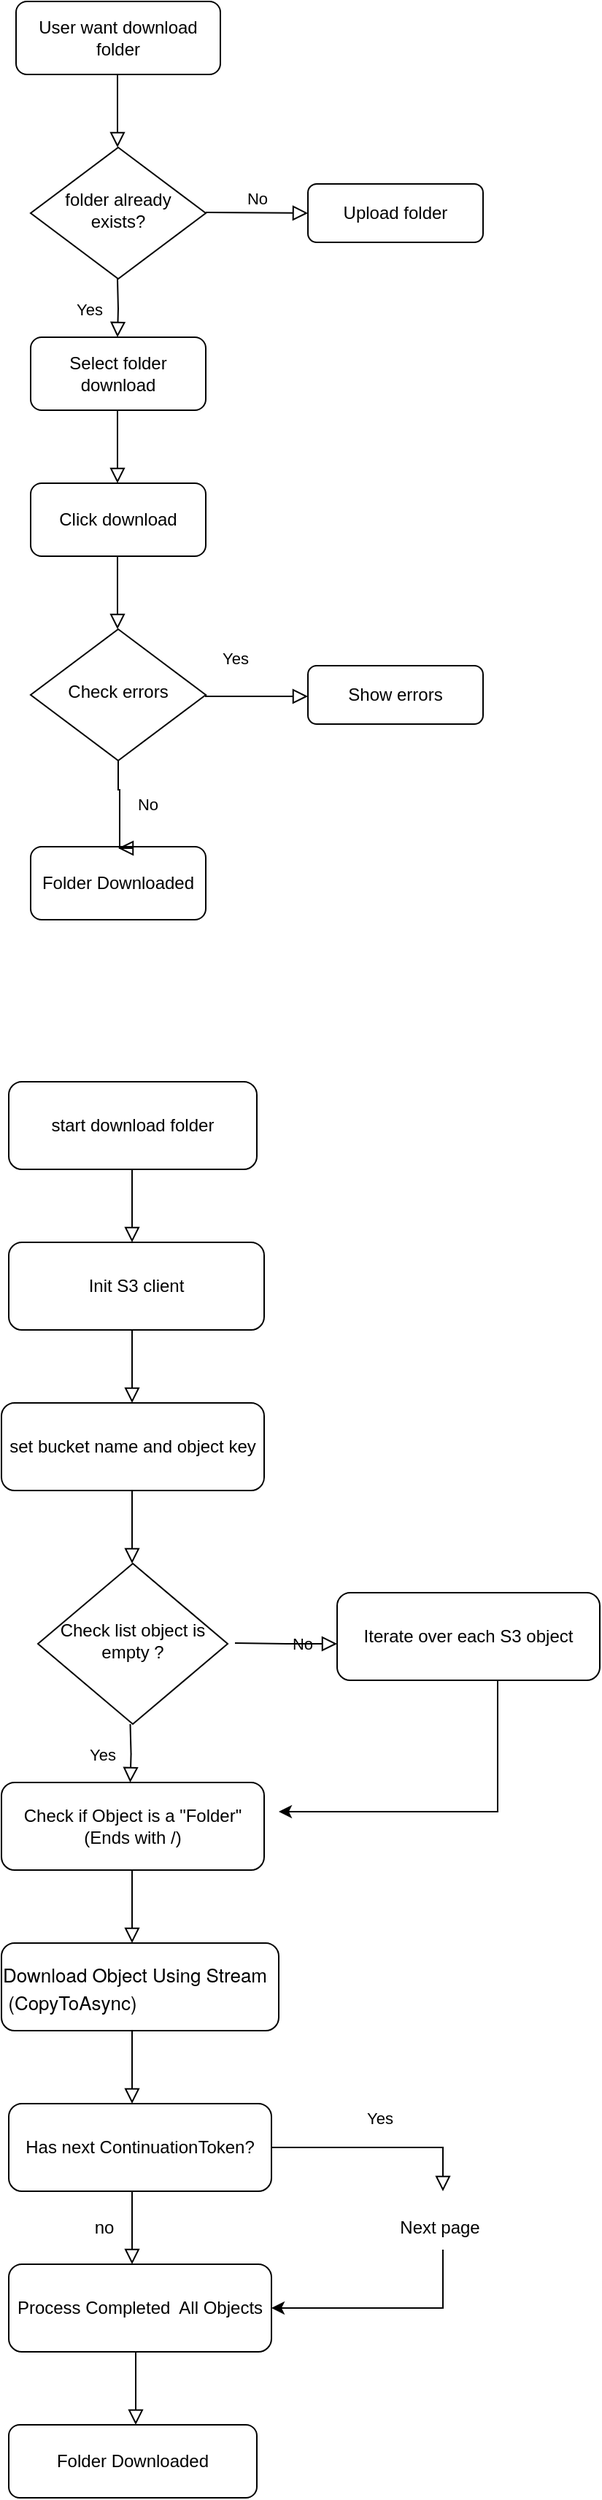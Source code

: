 <mxfile version="24.8.2">
  <diagram id="C5RBs43oDa-KdzZeNtuy" name="Page-1">
    <mxGraphModel dx="2074" dy="1070" grid="1" gridSize="10" guides="1" tooltips="1" connect="1" arrows="1" fold="1" page="1" pageScale="1" pageWidth="827" pageHeight="1169" math="0" shadow="0">
      <root>
        <mxCell id="WIyWlLk6GJQsqaUBKTNV-0" />
        <mxCell id="WIyWlLk6GJQsqaUBKTNV-1" parent="WIyWlLk6GJQsqaUBKTNV-0" />
        <mxCell id="GLVQwzxe723qBemCg7oc-0" value="User want download folder" style="rounded=1;whiteSpace=wrap;html=1;fontSize=12;glass=0;strokeWidth=1;shadow=0;" parent="WIyWlLk6GJQsqaUBKTNV-1" vertex="1">
          <mxGeometry x="30" y="10" width="140" height="50" as="geometry" />
        </mxCell>
        <mxCell id="GLVQwzxe723qBemCg7oc-1" value="Select folder download" style="rounded=1;whiteSpace=wrap;html=1;fontSize=12;glass=0;strokeWidth=1;shadow=0;" parent="WIyWlLk6GJQsqaUBKTNV-1" vertex="1">
          <mxGeometry x="40" y="240" width="120" height="50" as="geometry" />
        </mxCell>
        <mxCell id="GLVQwzxe723qBemCg7oc-3" value="Upload folder" style="rounded=1;whiteSpace=wrap;html=1;fontSize=12;glass=0;strokeWidth=1;shadow=0;" parent="WIyWlLk6GJQsqaUBKTNV-1" vertex="1">
          <mxGeometry x="230" y="135" width="120" height="40" as="geometry" />
        </mxCell>
        <mxCell id="GLVQwzxe723qBemCg7oc-4" value="folder already exists?" style="rhombus;whiteSpace=wrap;html=1;shadow=0;fontFamily=Helvetica;fontSize=12;align=center;strokeWidth=1;spacing=6;spacingTop=-4;" parent="WIyWlLk6GJQsqaUBKTNV-1" vertex="1">
          <mxGeometry x="40" y="110" width="120" height="90" as="geometry" />
        </mxCell>
        <mxCell id="GLVQwzxe723qBemCg7oc-5" value="No" style="edgeStyle=orthogonalEdgeStyle;rounded=0;html=1;jettySize=auto;orthogonalLoop=1;fontSize=11;endArrow=block;endFill=0;endSize=8;strokeWidth=1;shadow=0;labelBackgroundColor=none;entryX=0;entryY=0.5;entryDx=0;entryDy=0;" parent="WIyWlLk6GJQsqaUBKTNV-1" target="GLVQwzxe723qBemCg7oc-3" edge="1">
          <mxGeometry y="10" relative="1" as="geometry">
            <mxPoint as="offset" />
            <mxPoint x="160" y="154.5" as="sourcePoint" />
            <mxPoint x="220" y="155" as="targetPoint" />
          </mxGeometry>
        </mxCell>
        <mxCell id="GLVQwzxe723qBemCg7oc-7" value="" style="rounded=0;html=1;jettySize=auto;orthogonalLoop=1;fontSize=11;endArrow=block;endFill=0;endSize=8;strokeWidth=1;shadow=0;labelBackgroundColor=none;edgeStyle=orthogonalEdgeStyle;" parent="WIyWlLk6GJQsqaUBKTNV-1" edge="1">
          <mxGeometry relative="1" as="geometry">
            <mxPoint x="99.5" y="60" as="sourcePoint" />
            <mxPoint x="99.5" y="110" as="targetPoint" />
          </mxGeometry>
        </mxCell>
        <mxCell id="GLVQwzxe723qBemCg7oc-9" value="Yes" style="rounded=0;html=1;jettySize=auto;orthogonalLoop=1;fontSize=11;endArrow=block;endFill=0;endSize=8;strokeWidth=1;shadow=0;labelBackgroundColor=none;edgeStyle=orthogonalEdgeStyle;" parent="WIyWlLk6GJQsqaUBKTNV-1" edge="1">
          <mxGeometry y="20" relative="1" as="geometry">
            <mxPoint as="offset" />
            <mxPoint x="99.5" y="200" as="sourcePoint" />
            <mxPoint x="99.5" y="240" as="targetPoint" />
          </mxGeometry>
        </mxCell>
        <mxCell id="0xnPP59gHi6wrN1YD6p4-0" value="Folder Downloaded" style="rounded=1;whiteSpace=wrap;html=1;fontSize=12;glass=0;strokeWidth=1;shadow=0;" parent="WIyWlLk6GJQsqaUBKTNV-1" vertex="1">
          <mxGeometry x="40" y="589" width="120" height="50" as="geometry" />
        </mxCell>
        <mxCell id="0xnPP59gHi6wrN1YD6p4-1" value="Check errors" style="rhombus;whiteSpace=wrap;html=1;shadow=0;fontFamily=Helvetica;fontSize=12;align=center;strokeWidth=1;spacing=6;spacingTop=-4;" parent="WIyWlLk6GJQsqaUBKTNV-1" vertex="1">
          <mxGeometry x="40" y="440" width="120" height="90" as="geometry" />
        </mxCell>
        <mxCell id="0xnPP59gHi6wrN1YD6p4-2" value="No" style="edgeStyle=orthogonalEdgeStyle;rounded=0;html=1;jettySize=auto;orthogonalLoop=1;fontSize=11;endArrow=block;endFill=0;endSize=8;strokeWidth=1;shadow=0;labelBackgroundColor=none;exitX=0.5;exitY=1;exitDx=0;exitDy=0;" parent="WIyWlLk6GJQsqaUBKTNV-1" source="0xnPP59gHi6wrN1YD6p4-1" edge="1">
          <mxGeometry x="0.001" y="19" relative="1" as="geometry">
            <mxPoint as="offset" />
            <mxPoint x="130" y="590" as="sourcePoint" />
            <mxPoint x="100" y="590" as="targetPoint" />
            <Array as="points">
              <mxPoint x="100" y="550" />
              <mxPoint x="101" y="550" />
            </Array>
          </mxGeometry>
        </mxCell>
        <mxCell id="0xnPP59gHi6wrN1YD6p4-3" value="Yes" style="rounded=0;html=1;jettySize=auto;orthogonalLoop=1;fontSize=11;endArrow=block;endFill=0;endSize=8;strokeWidth=1;shadow=0;labelBackgroundColor=none;edgeStyle=orthogonalEdgeStyle;" parent="WIyWlLk6GJQsqaUBKTNV-1" edge="1">
          <mxGeometry x="-0.435" y="26" relative="1" as="geometry">
            <mxPoint x="1" as="offset" />
            <mxPoint x="160" y="484.5" as="sourcePoint" />
            <mxPoint x="230" y="486" as="targetPoint" />
            <Array as="points">
              <mxPoint x="160" y="485.5" />
            </Array>
          </mxGeometry>
        </mxCell>
        <mxCell id="0xnPP59gHi6wrN1YD6p4-4" value="" style="rounded=0;html=1;jettySize=auto;orthogonalLoop=1;fontSize=11;endArrow=block;endFill=0;endSize=8;strokeWidth=1;shadow=0;labelBackgroundColor=none;edgeStyle=orthogonalEdgeStyle;" parent="WIyWlLk6GJQsqaUBKTNV-1" edge="1">
          <mxGeometry relative="1" as="geometry">
            <mxPoint x="99.5" y="290" as="sourcePoint" />
            <mxPoint x="99.5" y="340" as="targetPoint" />
          </mxGeometry>
        </mxCell>
        <mxCell id="0xnPP59gHi6wrN1YD6p4-5" value="Show errors" style="rounded=1;whiteSpace=wrap;html=1;fontSize=12;glass=0;strokeWidth=1;shadow=0;" parent="WIyWlLk6GJQsqaUBKTNV-1" vertex="1">
          <mxGeometry x="230" y="465" width="120" height="40" as="geometry" />
        </mxCell>
        <mxCell id="0xnPP59gHi6wrN1YD6p4-6" value="Click download" style="rounded=1;whiteSpace=wrap;html=1;fontSize=12;glass=0;strokeWidth=1;shadow=0;" parent="WIyWlLk6GJQsqaUBKTNV-1" vertex="1">
          <mxGeometry x="40" y="340" width="120" height="50" as="geometry" />
        </mxCell>
        <mxCell id="0xnPP59gHi6wrN1YD6p4-7" value="" style="rounded=0;html=1;jettySize=auto;orthogonalLoop=1;fontSize=11;endArrow=block;endFill=0;endSize=8;strokeWidth=1;shadow=0;labelBackgroundColor=none;edgeStyle=orthogonalEdgeStyle;" parent="WIyWlLk6GJQsqaUBKTNV-1" edge="1">
          <mxGeometry relative="1" as="geometry">
            <mxPoint x="99.5" y="390" as="sourcePoint" />
            <mxPoint x="99.5" y="440" as="targetPoint" />
          </mxGeometry>
        </mxCell>
        <mxCell id="MU7VSa6BdcI0zDZZD2pV-3" value="start download folder" style="rounded=1;whiteSpace=wrap;html=1;fontSize=12;glass=0;strokeWidth=1;shadow=0;" vertex="1" parent="WIyWlLk6GJQsqaUBKTNV-1">
          <mxGeometry x="25" y="750" width="170" height="60" as="geometry" />
        </mxCell>
        <mxCell id="MU7VSa6BdcI0zDZZD2pV-8" value="" style="rounded=0;html=1;jettySize=auto;orthogonalLoop=1;fontSize=11;endArrow=block;endFill=0;endSize=8;strokeWidth=1;shadow=0;labelBackgroundColor=none;edgeStyle=orthogonalEdgeStyle;" edge="1" parent="WIyWlLk6GJQsqaUBKTNV-1">
          <mxGeometry relative="1" as="geometry">
            <mxPoint x="109.5" y="810" as="sourcePoint" />
            <mxPoint x="109.5" y="860" as="targetPoint" />
          </mxGeometry>
        </mxCell>
        <mxCell id="MU7VSa6BdcI0zDZZD2pV-19" value="Init S3 client" style="rounded=1;whiteSpace=wrap;html=1;fontSize=12;glass=0;strokeWidth=1;shadow=0;" vertex="1" parent="WIyWlLk6GJQsqaUBKTNV-1">
          <mxGeometry x="25" y="860" width="175" height="60" as="geometry" />
        </mxCell>
        <mxCell id="MU7VSa6BdcI0zDZZD2pV-20" value="set bucket name and object key" style="rounded=1;whiteSpace=wrap;html=1;fontSize=12;glass=0;strokeWidth=1;shadow=0;" vertex="1" parent="WIyWlLk6GJQsqaUBKTNV-1">
          <mxGeometry x="20" y="970" width="180" height="60" as="geometry" />
        </mxCell>
        <mxCell id="MU7VSa6BdcI0zDZZD2pV-21" value="" style="rounded=0;html=1;jettySize=auto;orthogonalLoop=1;fontSize=11;endArrow=block;endFill=0;endSize=8;strokeWidth=1;shadow=0;labelBackgroundColor=none;edgeStyle=orthogonalEdgeStyle;" edge="1" parent="WIyWlLk6GJQsqaUBKTNV-1">
          <mxGeometry relative="1" as="geometry">
            <mxPoint x="109.5" y="920" as="sourcePoint" />
            <mxPoint x="109.5" y="970" as="targetPoint" />
          </mxGeometry>
        </mxCell>
        <mxCell id="MU7VSa6BdcI0zDZZD2pV-22" value="Check if Object is a &quot;Folder&quot; (Ends with /)" style="rounded=1;whiteSpace=wrap;html=1;fontSize=12;glass=0;strokeWidth=1;shadow=0;" vertex="1" parent="WIyWlLk6GJQsqaUBKTNV-1">
          <mxGeometry x="20" y="1230" width="180" height="60" as="geometry" />
        </mxCell>
        <mxCell id="MU7VSa6BdcI0zDZZD2pV-24" value="&lt;p style=&quot;margin: 0px; font-variant-numeric: normal; font-variant-east-asian: normal; font-variant-alternates: normal; font-size-adjust: none; font-kerning: auto; font-optical-sizing: auto; font-feature-settings: normal; font-variation-settings: normal; font-variant-position: normal; font-stretch: normal; font-size: 13px; line-height: normal; font-family: &amp;quot;Helvetica Neue&amp;quot;; text-align: start;&quot; class=&quot;p1&quot;&gt;Download Object Using Stream&amp;nbsp; &amp;nbsp;(CopyToAsync)&lt;/p&gt;" style="rounded=1;whiteSpace=wrap;html=1;fontSize=12;glass=0;strokeWidth=1;shadow=0;" vertex="1" parent="WIyWlLk6GJQsqaUBKTNV-1">
          <mxGeometry x="20" y="1340" width="190" height="60" as="geometry" />
        </mxCell>
        <mxCell id="MU7VSa6BdcI0zDZZD2pV-27" value="" style="rounded=0;html=1;jettySize=auto;orthogonalLoop=1;fontSize=11;endArrow=block;endFill=0;endSize=8;strokeWidth=1;shadow=0;labelBackgroundColor=none;edgeStyle=orthogonalEdgeStyle;" edge="1" parent="WIyWlLk6GJQsqaUBKTNV-1">
          <mxGeometry relative="1" as="geometry">
            <mxPoint x="109.5" y="1030" as="sourcePoint" />
            <mxPoint x="109.5" y="1080" as="targetPoint" />
            <Array as="points">
              <mxPoint x="110" y="1030" />
              <mxPoint x="110" y="1030" />
            </Array>
          </mxGeometry>
        </mxCell>
        <mxCell id="MU7VSa6BdcI0zDZZD2pV-28" value="Check list object is empty ?" style="rhombus;whiteSpace=wrap;html=1;shadow=0;fontFamily=Helvetica;fontSize=12;align=center;strokeWidth=1;spacing=6;spacingTop=-4;" vertex="1" parent="WIyWlLk6GJQsqaUBKTNV-1">
          <mxGeometry x="45" y="1080" width="130" height="110" as="geometry" />
        </mxCell>
        <mxCell id="MU7VSa6BdcI0zDZZD2pV-29" value="No" style="edgeStyle=orthogonalEdgeStyle;rounded=0;html=1;jettySize=auto;orthogonalLoop=1;fontSize=11;endArrow=block;endFill=0;endSize=8;strokeWidth=1;shadow=0;labelBackgroundColor=none;entryX=0;entryY=0.5;entryDx=0;entryDy=0;" edge="1" parent="WIyWlLk6GJQsqaUBKTNV-1">
          <mxGeometry y="10" relative="1" as="geometry">
            <mxPoint as="offset" />
            <mxPoint x="180" y="1134.5" as="sourcePoint" />
            <mxPoint x="250" y="1135" as="targetPoint" />
          </mxGeometry>
        </mxCell>
        <mxCell id="MU7VSa6BdcI0zDZZD2pV-31" value="Yes" style="rounded=0;html=1;jettySize=auto;orthogonalLoop=1;fontSize=11;endArrow=block;endFill=0;endSize=8;strokeWidth=1;shadow=0;labelBackgroundColor=none;edgeStyle=orthogonalEdgeStyle;" edge="1" parent="WIyWlLk6GJQsqaUBKTNV-1">
          <mxGeometry y="20" relative="1" as="geometry">
            <mxPoint as="offset" />
            <mxPoint x="108.25" y="1190" as="sourcePoint" />
            <mxPoint x="108.25" y="1230" as="targetPoint" />
          </mxGeometry>
        </mxCell>
        <mxCell id="MU7VSa6BdcI0zDZZD2pV-33" style="edgeStyle=orthogonalEdgeStyle;rounded=0;orthogonalLoop=1;jettySize=auto;html=1;" edge="1" parent="WIyWlLk6GJQsqaUBKTNV-1" source="MU7VSa6BdcI0zDZZD2pV-32">
          <mxGeometry relative="1" as="geometry">
            <mxPoint x="210" y="1250" as="targetPoint" />
            <Array as="points">
              <mxPoint x="360" y="1250" />
            </Array>
          </mxGeometry>
        </mxCell>
        <mxCell id="MU7VSa6BdcI0zDZZD2pV-32" value="Iterate over each S3 object" style="rounded=1;whiteSpace=wrap;html=1;fontSize=12;glass=0;strokeWidth=1;shadow=0;" vertex="1" parent="WIyWlLk6GJQsqaUBKTNV-1">
          <mxGeometry x="250" y="1100" width="180" height="60" as="geometry" />
        </mxCell>
        <mxCell id="MU7VSa6BdcI0zDZZD2pV-34" value="&amp;nbsp;Has next ContinuationToken?&amp;nbsp;" style="rounded=1;whiteSpace=wrap;html=1;fontSize=12;glass=0;strokeWidth=1;shadow=0;" vertex="1" parent="WIyWlLk6GJQsqaUBKTNV-1">
          <mxGeometry x="25" y="1450" width="180" height="60" as="geometry" />
        </mxCell>
        <mxCell id="MU7VSa6BdcI0zDZZD2pV-35" value="" style="rounded=0;html=1;jettySize=auto;orthogonalLoop=1;fontSize=11;endArrow=block;endFill=0;endSize=8;strokeWidth=1;shadow=0;labelBackgroundColor=none;edgeStyle=orthogonalEdgeStyle;" edge="1" parent="WIyWlLk6GJQsqaUBKTNV-1">
          <mxGeometry relative="1" as="geometry">
            <mxPoint x="109.5" y="1290" as="sourcePoint" />
            <mxPoint x="109.5" y="1340" as="targetPoint" />
          </mxGeometry>
        </mxCell>
        <mxCell id="MU7VSa6BdcI0zDZZD2pV-44" value="Process Completed&amp;nbsp; All Objects" style="rounded=1;whiteSpace=wrap;html=1;fontSize=12;glass=0;strokeWidth=1;shadow=0;" vertex="1" parent="WIyWlLk6GJQsqaUBKTNV-1">
          <mxGeometry x="25" y="1560" width="180" height="60" as="geometry" />
        </mxCell>
        <mxCell id="MU7VSa6BdcI0zDZZD2pV-45" value="" style="rounded=0;html=1;jettySize=auto;orthogonalLoop=1;fontSize=11;endArrow=block;endFill=0;endSize=8;strokeWidth=1;shadow=0;labelBackgroundColor=none;edgeStyle=orthogonalEdgeStyle;" edge="1" parent="WIyWlLk6GJQsqaUBKTNV-1">
          <mxGeometry relative="1" as="geometry">
            <mxPoint x="109.5" y="1510" as="sourcePoint" />
            <mxPoint x="109.5" y="1560" as="targetPoint" />
          </mxGeometry>
        </mxCell>
        <mxCell id="MU7VSa6BdcI0zDZZD2pV-46" value="no" style="text;html=1;align=center;verticalAlign=middle;resizable=0;points=[];autosize=1;strokeColor=none;fillColor=none;" vertex="1" parent="WIyWlLk6GJQsqaUBKTNV-1">
          <mxGeometry x="70" y="1520" width="40" height="30" as="geometry" />
        </mxCell>
        <mxCell id="MU7VSa6BdcI0zDZZD2pV-47" value="Yes" style="rounded=0;html=1;jettySize=auto;orthogonalLoop=1;fontSize=11;endArrow=block;endFill=0;endSize=8;strokeWidth=1;shadow=0;labelBackgroundColor=none;edgeStyle=orthogonalEdgeStyle;" edge="1" parent="WIyWlLk6GJQsqaUBKTNV-1">
          <mxGeometry y="20" relative="1" as="geometry">
            <mxPoint as="offset" />
            <mxPoint x="205" y="1480" as="sourcePoint" />
            <mxPoint x="322.5" y="1510" as="targetPoint" />
            <Array as="points">
              <mxPoint x="245" y="1480" />
              <mxPoint x="245" y="1480" />
              <mxPoint x="323" y="1480" />
            </Array>
          </mxGeometry>
        </mxCell>
        <mxCell id="MU7VSa6BdcI0zDZZD2pV-48" value="Next page" style="text;html=1;align=center;verticalAlign=middle;resizable=0;points=[];autosize=1;strokeColor=none;fillColor=none;" vertex="1" parent="WIyWlLk6GJQsqaUBKTNV-1">
          <mxGeometry x="280" y="1520" width="80" height="30" as="geometry" />
        </mxCell>
        <mxCell id="MU7VSa6BdcI0zDZZD2pV-50" style="edgeStyle=orthogonalEdgeStyle;rounded=0;orthogonalLoop=1;jettySize=auto;html=1;" edge="1" parent="WIyWlLk6GJQsqaUBKTNV-1">
          <mxGeometry relative="1" as="geometry">
            <mxPoint x="205" y="1590" as="targetPoint" />
            <mxPoint x="322.5" y="1550" as="sourcePoint" />
            <Array as="points">
              <mxPoint x="322.5" y="1550" />
              <mxPoint x="322.5" y="1590" />
            </Array>
          </mxGeometry>
        </mxCell>
        <mxCell id="MU7VSa6BdcI0zDZZD2pV-51" value="Folder Downloaded" style="rounded=1;whiteSpace=wrap;html=1;fontSize=12;glass=0;strokeWidth=1;shadow=0;" vertex="1" parent="WIyWlLk6GJQsqaUBKTNV-1">
          <mxGeometry x="25" y="1670" width="170" height="50" as="geometry" />
        </mxCell>
        <mxCell id="MU7VSa6BdcI0zDZZD2pV-52" value="" style="rounded=0;html=1;jettySize=auto;orthogonalLoop=1;fontSize=11;endArrow=block;endFill=0;endSize=8;strokeWidth=1;shadow=0;labelBackgroundColor=none;edgeStyle=orthogonalEdgeStyle;" edge="1" parent="WIyWlLk6GJQsqaUBKTNV-1">
          <mxGeometry relative="1" as="geometry">
            <mxPoint x="112" y="1620" as="sourcePoint" />
            <mxPoint x="112" y="1670" as="targetPoint" />
          </mxGeometry>
        </mxCell>
        <mxCell id="MU7VSa6BdcI0zDZZD2pV-53" value="" style="rounded=0;html=1;jettySize=auto;orthogonalLoop=1;fontSize=11;endArrow=block;endFill=0;endSize=8;strokeWidth=1;shadow=0;labelBackgroundColor=none;edgeStyle=orthogonalEdgeStyle;" edge="1" parent="WIyWlLk6GJQsqaUBKTNV-1">
          <mxGeometry relative="1" as="geometry">
            <mxPoint x="109.5" y="1400" as="sourcePoint" />
            <mxPoint x="109.5" y="1450" as="targetPoint" />
          </mxGeometry>
        </mxCell>
      </root>
    </mxGraphModel>
  </diagram>
</mxfile>
